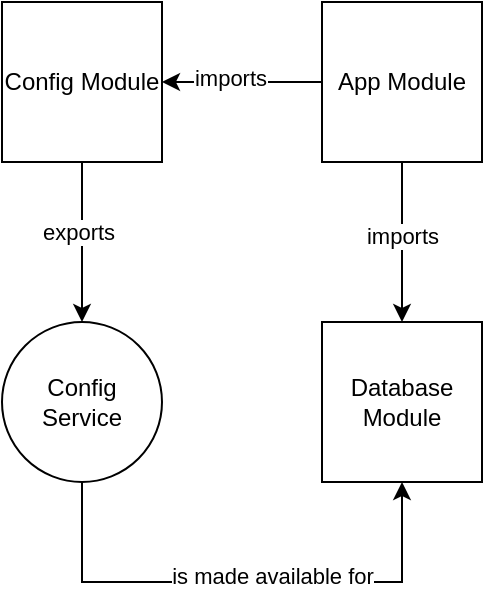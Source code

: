 <mxfile version="14.9.6" type="device"><diagram id="9CGjPHb4OAXcBniVt6aQ" name="Page-1"><mxGraphModel dx="946" dy="494" grid="1" gridSize="10" guides="1" tooltips="1" connect="1" arrows="1" fold="1" page="1" pageScale="1" pageWidth="827" pageHeight="1169" math="0" shadow="0"><root><mxCell id="0"/><mxCell id="1" parent="0"/><mxCell id="f8kbwro88042C2d12un0-1" value="App Module" style="whiteSpace=wrap;html=1;aspect=fixed;" vertex="1" parent="1"><mxGeometry x="360" y="480" width="80" height="80" as="geometry"/></mxCell><mxCell id="f8kbwro88042C2d12un0-2" value="Config Module" style="whiteSpace=wrap;html=1;aspect=fixed;" vertex="1" parent="1"><mxGeometry x="200" y="480" width="80" height="80" as="geometry"/></mxCell><mxCell id="f8kbwro88042C2d12un0-4" value="Config Service" style="ellipse;whiteSpace=wrap;html=1;aspect=fixed;" vertex="1" parent="1"><mxGeometry x="200" y="640" width="80" height="80" as="geometry"/></mxCell><mxCell id="f8kbwro88042C2d12un0-5" value="" style="endArrow=classic;html=1;exitX=0;exitY=0.5;exitDx=0;exitDy=0;entryX=1;entryY=0.5;entryDx=0;entryDy=0;" edge="1" parent="1" source="f8kbwro88042C2d12un0-1" target="f8kbwro88042C2d12un0-2"><mxGeometry width="50" height="50" relative="1" as="geometry"><mxPoint x="380" y="550" as="sourcePoint"/><mxPoint x="430" y="500" as="targetPoint"/></mxGeometry></mxCell><mxCell id="f8kbwro88042C2d12un0-8" value="imports" style="edgeLabel;html=1;align=center;verticalAlign=middle;resizable=0;points=[];" vertex="1" connectable="0" parent="f8kbwro88042C2d12un0-5"><mxGeometry x="0.15" y="-2" relative="1" as="geometry"><mxPoint as="offset"/></mxGeometry></mxCell><mxCell id="f8kbwro88042C2d12un0-6" value="" style="endArrow=classic;html=1;exitX=0.5;exitY=1;exitDx=0;exitDy=0;entryX=0.5;entryY=0;entryDx=0;entryDy=0;" edge="1" parent="1" source="f8kbwro88042C2d12un0-2" target="f8kbwro88042C2d12un0-4"><mxGeometry width="50" height="50" relative="1" as="geometry"><mxPoint x="380" y="550" as="sourcePoint"/><mxPoint x="430" y="500" as="targetPoint"/></mxGeometry></mxCell><mxCell id="f8kbwro88042C2d12un0-9" value="exports" style="edgeLabel;html=1;align=center;verticalAlign=middle;resizable=0;points=[];" vertex="1" connectable="0" parent="f8kbwro88042C2d12un0-6"><mxGeometry x="-0.125" y="-2" relative="1" as="geometry"><mxPoint as="offset"/></mxGeometry></mxCell><mxCell id="f8kbwro88042C2d12un0-7" value="" style="endArrow=classic;html=1;exitX=0.5;exitY=1;exitDx=0;exitDy=0;entryX=0.5;entryY=0;entryDx=0;entryDy=0;" edge="1" parent="1" source="f8kbwro88042C2d12un0-1" target="f8kbwro88042C2d12un0-16"><mxGeometry width="50" height="50" relative="1" as="geometry"><mxPoint x="380" y="550" as="sourcePoint"/><mxPoint x="400" y="640" as="targetPoint"/></mxGeometry></mxCell><mxCell id="f8kbwro88042C2d12un0-10" value="imports" style="edgeLabel;html=1;align=center;verticalAlign=middle;resizable=0;points=[];" vertex="1" connectable="0" parent="f8kbwro88042C2d12un0-7"><mxGeometry x="-0.075" relative="1" as="geometry"><mxPoint as="offset"/></mxGeometry></mxCell><mxCell id="f8kbwro88042C2d12un0-13" value="" style="endArrow=classic;html=1;exitX=0.5;exitY=1;exitDx=0;exitDy=0;entryX=0.5;entryY=1;entryDx=0;entryDy=0;rounded=0;" edge="1" parent="1" source="f8kbwro88042C2d12un0-4" target="f8kbwro88042C2d12un0-16"><mxGeometry width="50" height="50" relative="1" as="geometry"><mxPoint x="380" y="720" as="sourcePoint"/><mxPoint x="400" y="720" as="targetPoint"/><Array as="points"><mxPoint x="240" y="770"/><mxPoint x="400" y="770"/></Array></mxGeometry></mxCell><mxCell id="f8kbwro88042C2d12un0-14" value="is made available for" style="edgeLabel;html=1;align=center;verticalAlign=middle;resizable=0;points=[];" vertex="1" connectable="0" parent="f8kbwro88042C2d12un0-13"><mxGeometry x="0.115" y="3" relative="1" as="geometry"><mxPoint as="offset"/></mxGeometry></mxCell><mxCell id="f8kbwro88042C2d12un0-16" value="Database Module" style="whiteSpace=wrap;html=1;aspect=fixed;" vertex="1" parent="1"><mxGeometry x="360" y="640" width="80" height="80" as="geometry"/></mxCell></root></mxGraphModel></diagram></mxfile>